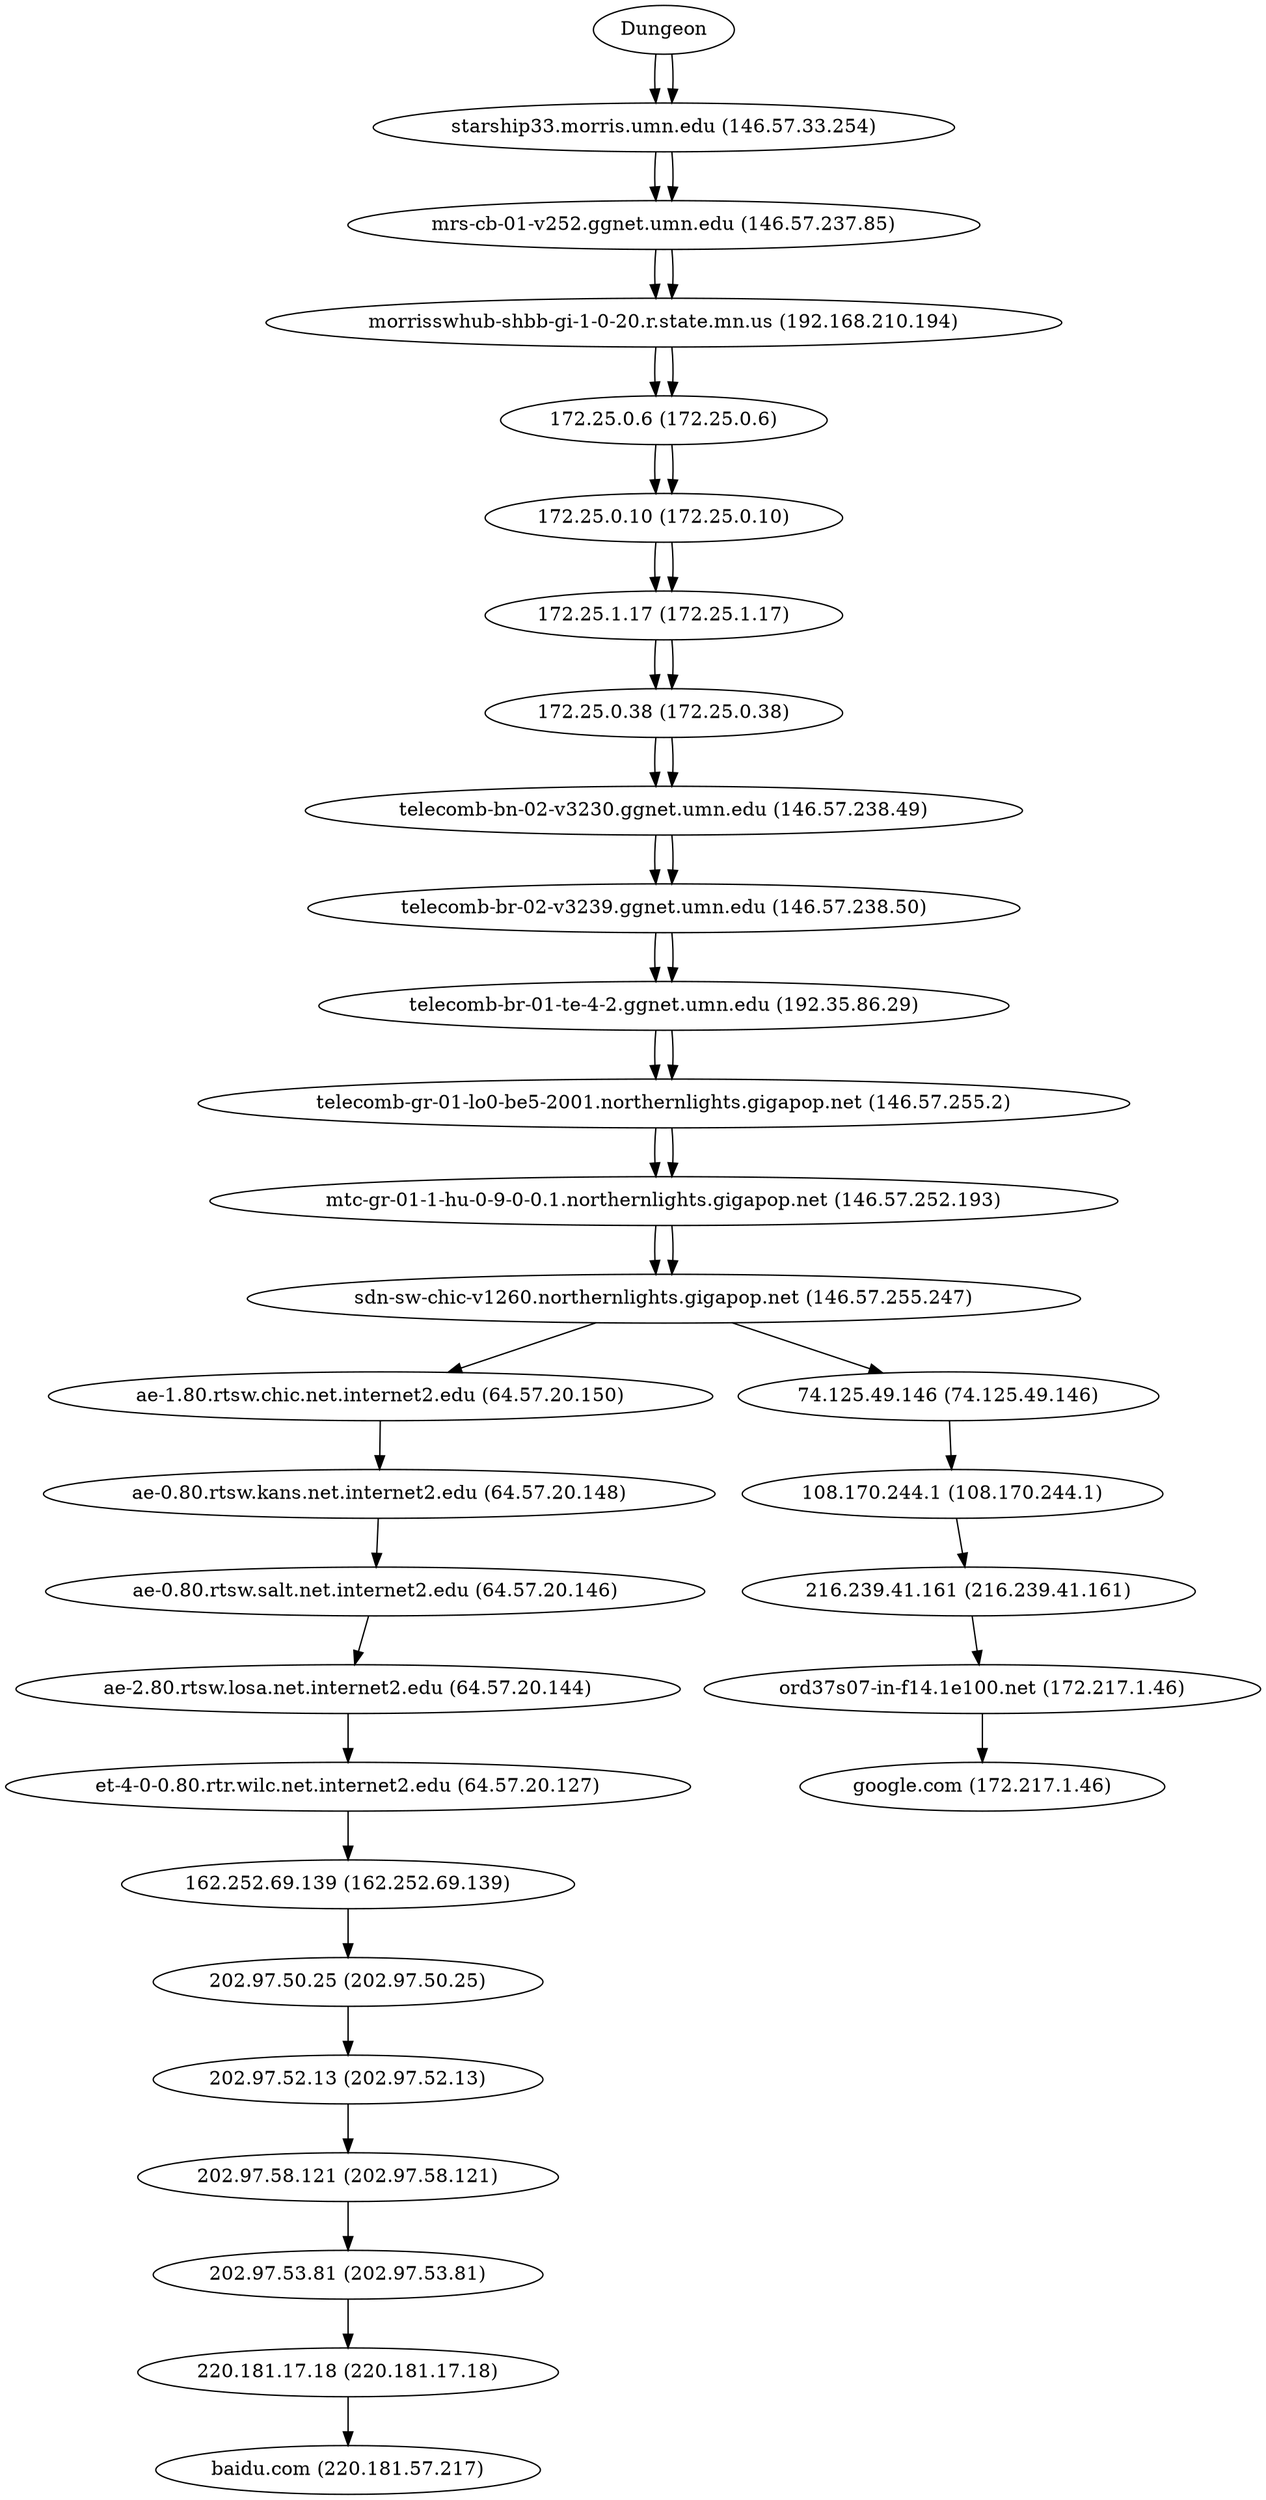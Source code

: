 digraph network {

// traceroute to baidu.com (220.181.57.217), 60 hops max, 60 byte packets
"Dungeon" -> "starship33.morris.umn.edu (146.57.33.254)";
"starship33.morris.umn.edu (146.57.33.254)" -> "mrs-cb-01-v252.ggnet.umn.edu (146.57.237.85)";
"mrs-cb-01-v252.ggnet.umn.edu (146.57.237.85)" -> "morrisswhub-shbb-gi-1-0-20.r.state.mn.us (192.168.210.194)";
"morrisswhub-shbb-gi-1-0-20.r.state.mn.us (192.168.210.194)" -> "172.25.0.6 (172.25.0.6)";
"172.25.0.6 (172.25.0.6)" -> "172.25.0.10 (172.25.0.10)";
"172.25.0.10 (172.25.0.10)" -> "172.25.1.17 (172.25.1.17)";
"172.25.1.17 (172.25.1.17)" -> "172.25.0.38 (172.25.0.38)";
"172.25.0.38 (172.25.0.38)" -> "telecomb-bn-02-v3230.ggnet.umn.edu (146.57.238.49)";
"telecomb-bn-02-v3230.ggnet.umn.edu (146.57.238.49)" -> "telecomb-br-02-v3239.ggnet.umn.edu (146.57.238.50)";
"telecomb-br-02-v3239.ggnet.umn.edu (146.57.238.50)" -> "telecomb-br-01-te-4-2.ggnet.umn.edu (192.35.86.29)";
"telecomb-br-01-te-4-2.ggnet.umn.edu (192.35.86.29)" -> "telecomb-gr-01-lo0-be5-2001.northernlights.gigapop.net (146.57.255.2)";
"telecomb-gr-01-lo0-be5-2001.northernlights.gigapop.net (146.57.255.2)" -> "mtc-gr-01-1-hu-0-9-0-0.1.northernlights.gigapop.net (146.57.252.193)";
"mtc-gr-01-1-hu-0-9-0-0.1.northernlights.gigapop.net (146.57.252.193)" -> "sdn-sw-chic-v1260.northernlights.gigapop.net (146.57.255.247)";
"sdn-sw-chic-v1260.northernlights.gigapop.net (146.57.255.247)" -> "ae-1.80.rtsw.chic.net.internet2.edu (64.57.20.150)";
"ae-1.80.rtsw.chic.net.internet2.edu (64.57.20.150)" -> "ae-0.80.rtsw.kans.net.internet2.edu (64.57.20.148)";
"ae-0.80.rtsw.kans.net.internet2.edu (64.57.20.148)" -> "ae-0.80.rtsw.salt.net.internet2.edu (64.57.20.146)";
"ae-0.80.rtsw.salt.net.internet2.edu (64.57.20.146)" -> "ae-2.80.rtsw.losa.net.internet2.edu (64.57.20.144)";
"ae-2.80.rtsw.losa.net.internet2.edu (64.57.20.144)" -> "et-4-0-0.80.rtr.wilc.net.internet2.edu (64.57.20.127)";
"et-4-0-0.80.rtr.wilc.net.internet2.edu (64.57.20.127)" -> "162.252.69.139 (162.252.69.139)";
"162.252.69.139 (162.252.69.139)" -> "202.97.50.25 (202.97.50.25)";
"202.97.50.25 (202.97.50.25)" -> "202.97.52.13 (202.97.52.13)";
"202.97.52.13 (202.97.52.13)" -> "202.97.58.121 (202.97.58.121)";
"202.97.58.121 (202.97.58.121)" -> "202.97.53.81 (202.97.53.81)";
"202.97.53.81 (202.97.53.81)" -> "220.181.17.18 (220.181.17.18)";
"220.181.17.18 (220.181.17.18)" -> "baidu.com (220.181.57.217)";

// traceroute to google.com (172.217.1.46), 60 hops max, 60 byte packets
"Dungeon" -> "starship33.morris.umn.edu (146.57.33.254)";
"starship33.morris.umn.edu (146.57.33.254)" -> "mrs-cb-01-v252.ggnet.umn.edu (146.57.237.85)";
"mrs-cb-01-v252.ggnet.umn.edu (146.57.237.85)" -> "morrisswhub-shbb-gi-1-0-20.r.state.mn.us (192.168.210.194)";
"morrisswhub-shbb-gi-1-0-20.r.state.mn.us (192.168.210.194)" -> "172.25.0.6 (172.25.0.6)";
"172.25.0.6 (172.25.0.6)" -> "172.25.0.10 (172.25.0.10)";
"172.25.0.10 (172.25.0.10)" -> "172.25.1.17 (172.25.1.17)";
"172.25.1.17 (172.25.1.17)" -> "172.25.0.38 (172.25.0.38)";
"172.25.0.38 (172.25.0.38)" -> "telecomb-bn-02-v3230.ggnet.umn.edu (146.57.238.49)";
"telecomb-bn-02-v3230.ggnet.umn.edu (146.57.238.49)" -> "telecomb-br-02-v3239.ggnet.umn.edu (146.57.238.50)";
"telecomb-br-02-v3239.ggnet.umn.edu (146.57.238.50)" -> "telecomb-br-01-te-4-2.ggnet.umn.edu (192.35.86.29)";
"telecomb-br-01-te-4-2.ggnet.umn.edu (192.35.86.29)" -> "telecomb-gr-01-lo0-be5-2001.northernlights.gigapop.net (146.57.255.2)";
"telecomb-gr-01-lo0-be5-2001.northernlights.gigapop.net (146.57.255.2)" -> "mtc-gr-01-1-hu-0-9-0-0.1.northernlights.gigapop.net (146.57.252.193)";
"mtc-gr-01-1-hu-0-9-0-0.1.northernlights.gigapop.net (146.57.252.193)" -> "sdn-sw-chic-v1260.northernlights.gigapop.net (146.57.255.247)";
"sdn-sw-chic-v1260.northernlights.gigapop.net (146.57.255.247)" -> "74.125.49.146 (74.125.49.146)";
"74.125.49.146 (74.125.49.146)" -> "108.170.244.1 (108.170.244.1)";
"108.170.244.1 (108.170.244.1)" -> "216.239.41.161 (216.239.41.161)";
"216.239.41.161 (216.239.41.161)" -> "ord37s07-in-f14.1e100.net (172.217.1.46)";
"ord37s07-in-f14.1e100.net (172.217.1.46)" -> "google.com (172.217.1.46)";
}
